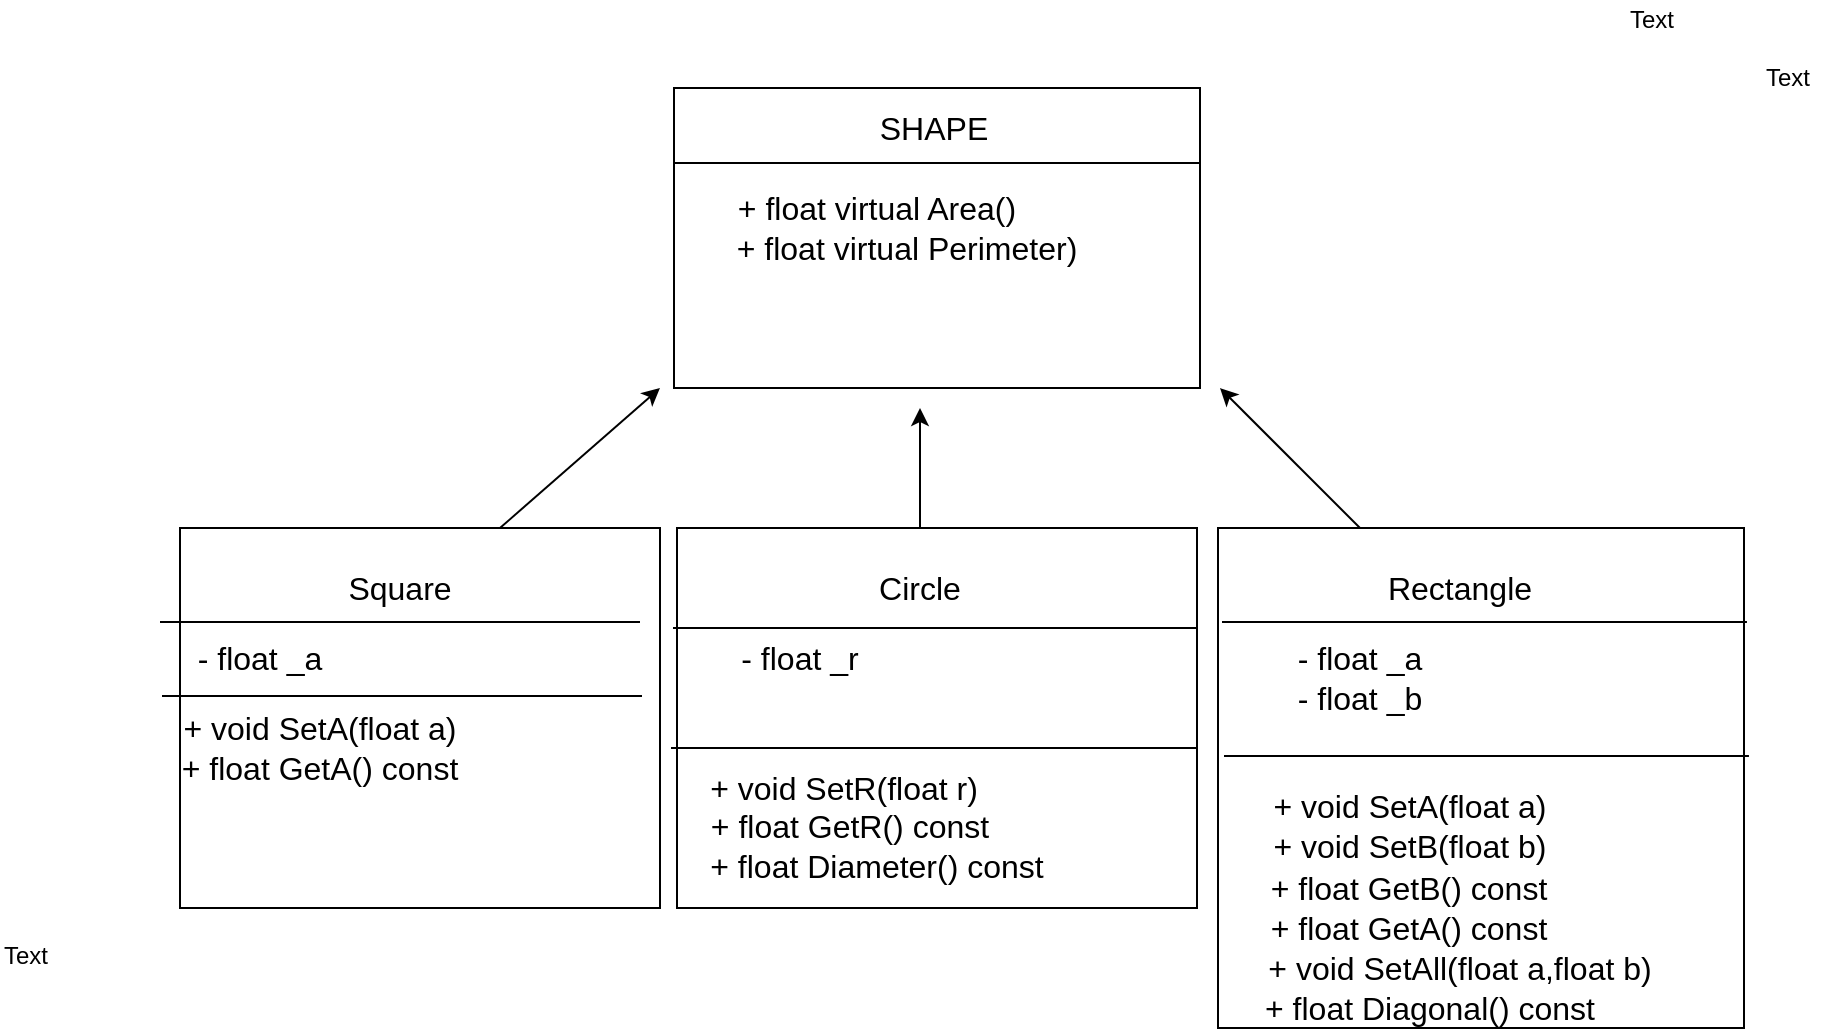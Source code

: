 <mxfile version="12.2.6" type="device" pages="1"><diagram id="4o8jN9kYMP8rrI2zq3pk" name="Page-1"><mxGraphModel dx="2093" dy="1634" grid="1" gridSize="10" guides="1" tooltips="1" connect="1" arrows="1" fold="1" page="1" pageScale="1" pageWidth="827" pageHeight="1169" math="0" shadow="0"><root><mxCell id="0"/><mxCell id="1" parent="0"/><mxCell id="DaUKUBsbbgEdgUTezqmx-1" value="" style="rounded=0;whiteSpace=wrap;html=1;" parent="1" vertex="1"><mxGeometry x="277" y="20" width="263" height="150" as="geometry"/></mxCell><mxCell id="DaUKUBsbbgEdgUTezqmx-2" value="" style="rounded=0;whiteSpace=wrap;html=1;" parent="1" vertex="1"><mxGeometry x="30" y="240" width="240" height="190" as="geometry"/></mxCell><mxCell id="DaUKUBsbbgEdgUTezqmx-3" value="" style="rounded=0;whiteSpace=wrap;html=1;" parent="1" vertex="1"><mxGeometry x="278.5" y="240" width="260" height="190" as="geometry"/></mxCell><mxCell id="DaUKUBsbbgEdgUTezqmx-4" value="" style="rounded=0;whiteSpace=wrap;html=1;" parent="1" vertex="1"><mxGeometry x="549" y="240" width="263" height="250" as="geometry"/></mxCell><mxCell id="DaUKUBsbbgEdgUTezqmx-6" value="" style="endArrow=classic;html=1;" parent="1" edge="1"><mxGeometry width="50" height="50" relative="1" as="geometry"><mxPoint x="400" y="240" as="sourcePoint"/><mxPoint x="400" y="180" as="targetPoint"/></mxGeometry></mxCell><mxCell id="DaUKUBsbbgEdgUTezqmx-7" value="" style="endArrow=classic;html=1;" parent="1" edge="1"><mxGeometry width="50" height="50" relative="1" as="geometry"><mxPoint x="620" y="240" as="sourcePoint"/><mxPoint x="550" y="170" as="targetPoint"/></mxGeometry></mxCell><mxCell id="DaUKUBsbbgEdgUTezqmx-9" value="" style="endArrow=none;html=1;entryX=1;entryY=0.25;entryDx=0;entryDy=0;exitX=0;exitY=0.25;exitDx=0;exitDy=0;" parent="1" source="DaUKUBsbbgEdgUTezqmx-1" target="DaUKUBsbbgEdgUTezqmx-1" edge="1"><mxGeometry width="50" height="50" relative="1" as="geometry"><mxPoint x="20" y="540" as="sourcePoint"/><mxPoint x="70" y="490" as="targetPoint"/></mxGeometry></mxCell><mxCell id="DaUKUBsbbgEdgUTezqmx-12" value="" style="endArrow=none;html=1;exitX=0;exitY=0.25;exitDx=0;exitDy=0;entryX=0.998;entryY=0.2;entryDx=0;entryDy=0;entryPerimeter=0;" parent="1" edge="1"><mxGeometry width="50" height="50" relative="1" as="geometry"><mxPoint x="551" y="287" as="sourcePoint"/><mxPoint x="813.474" y="287" as="targetPoint"/></mxGeometry></mxCell><mxCell id="DaUKUBsbbgEdgUTezqmx-13" value="" style="endArrow=none;html=1;exitX=0;exitY=0.25;exitDx=0;exitDy=0;" parent="1" edge="1"><mxGeometry width="50" height="50" relative="1" as="geometry"><mxPoint x="276.5" y="290" as="sourcePoint"/><mxPoint x="539" y="290" as="targetPoint"/></mxGeometry></mxCell><mxCell id="DaUKUBsbbgEdgUTezqmx-15" value="&lt;font style=&quot;font-size: 16px&quot;&gt;SHAPE&lt;/font&gt;" style="text;html=1;strokeColor=none;fillColor=none;align=center;verticalAlign=middle;whiteSpace=wrap;rounded=0;" parent="1" vertex="1"><mxGeometry x="387" y="30" width="40" height="20" as="geometry"/></mxCell><mxCell id="DaUKUBsbbgEdgUTezqmx-16" value="&lt;font style=&quot;font-size: 16px&quot;&gt;+ float virtual Area()&lt;/font&gt;" style="text;html=1;strokeColor=none;fillColor=none;align=center;verticalAlign=middle;whiteSpace=wrap;rounded=0;" parent="1" vertex="1"><mxGeometry x="287" y="70" width="183" height="20" as="geometry"/></mxCell><mxCell id="DaUKUBsbbgEdgUTezqmx-5" value="" style="endArrow=classic;html=1;" parent="1" edge="1"><mxGeometry width="50" height="50" relative="1" as="geometry"><mxPoint x="190" y="240" as="sourcePoint"/><mxPoint x="270" y="170" as="targetPoint"/></mxGeometry></mxCell><mxCell id="DaUKUBsbbgEdgUTezqmx-23" value="" style="endArrow=none;html=1;exitX=0;exitY=0.25;exitDx=0;exitDy=0;entryX=1;entryY=0.25;entryDx=0;entryDy=0;" parent="1" edge="1"><mxGeometry width="50" height="50" relative="1" as="geometry"><mxPoint x="21" y="324" as="sourcePoint"/><mxPoint x="261" y="324" as="targetPoint"/></mxGeometry></mxCell><mxCell id="DaUKUBsbbgEdgUTezqmx-24" value="&lt;span style=&quot;font-size: 16px&quot;&gt;Square&lt;/span&gt;" style="text;html=1;strokeColor=none;fillColor=none;align=center;verticalAlign=middle;whiteSpace=wrap;rounded=0;" parent="1" vertex="1"><mxGeometry x="90" y="260" width="100" height="20" as="geometry"/></mxCell><mxCell id="DaUKUBsbbgEdgUTezqmx-25" value="&lt;span style=&quot;font-size: 16px&quot;&gt;- float _a&lt;/span&gt;" style="text;html=1;strokeColor=none;fillColor=none;align=center;verticalAlign=middle;whiteSpace=wrap;rounded=0;" parent="1" vertex="1"><mxGeometry x="20" y="295" width="100" height="20" as="geometry"/></mxCell><mxCell id="DaUKUBsbbgEdgUTezqmx-26" value="&lt;span style=&quot;font-size: 16px&quot;&gt;+ void SetA(float a)&lt;/span&gt;" style="text;html=1;strokeColor=none;fillColor=none;align=center;verticalAlign=middle;whiteSpace=wrap;rounded=0;" parent="1" vertex="1"><mxGeometry x="30" y="330" width="140" height="20" as="geometry"/></mxCell><mxCell id="DaUKUBsbbgEdgUTezqmx-27" value="&lt;span style=&quot;font-size: 16px&quot;&gt;+ float GetA() const&lt;/span&gt;" style="text;html=1;strokeColor=none;fillColor=none;align=center;verticalAlign=middle;whiteSpace=wrap;rounded=0;" parent="1" vertex="1"><mxGeometry x="15" y="350" width="170" height="20" as="geometry"/></mxCell><mxCell id="DaUKUBsbbgEdgUTezqmx-28" value="" style="endArrow=none;html=1;exitX=0;exitY=0.25;exitDx=0;exitDy=0;entryX=1;entryY=0.25;entryDx=0;entryDy=0;" parent="1" edge="1"><mxGeometry width="50" height="50" relative="1" as="geometry"><mxPoint x="20" y="287" as="sourcePoint"/><mxPoint x="260" y="287" as="targetPoint"/></mxGeometry></mxCell><mxCell id="DaUKUBsbbgEdgUTezqmx-29" value="&lt;span style=&quot;font-size: 16px&quot;&gt;Circle&lt;/span&gt;" style="text;html=1;strokeColor=none;fillColor=none;align=center;verticalAlign=middle;whiteSpace=wrap;rounded=0;" parent="1" vertex="1"><mxGeometry x="350" y="260" width="100" height="20" as="geometry"/></mxCell><mxCell id="DaUKUBsbbgEdgUTezqmx-30" value="&lt;span style=&quot;font-size: 16px&quot;&gt;+ void SetR(float r)&lt;/span&gt;" style="text;html=1;strokeColor=none;fillColor=none;align=center;verticalAlign=middle;whiteSpace=wrap;rounded=0;" parent="1" vertex="1"><mxGeometry x="292" y="360" width="140" height="20" as="geometry"/></mxCell><mxCell id="DaUKUBsbbgEdgUTezqmx-31" value="" style="endArrow=none;html=1;exitX=0;exitY=0.25;exitDx=0;exitDy=0;" parent="1" edge="1"><mxGeometry width="50" height="50" relative="1" as="geometry"><mxPoint x="275.5" y="350" as="sourcePoint"/><mxPoint x="538" y="350" as="targetPoint"/></mxGeometry></mxCell><mxCell id="DaUKUBsbbgEdgUTezqmx-32" value="&lt;span style=&quot;font-size: 16px&quot;&gt;- float _r&lt;/span&gt;" style="text;html=1;strokeColor=none;fillColor=none;align=center;verticalAlign=middle;whiteSpace=wrap;rounded=0;" parent="1" vertex="1"><mxGeometry x="290" y="295" width="100" height="20" as="geometry"/></mxCell><mxCell id="DaUKUBsbbgEdgUTezqmx-34" value="&lt;span style=&quot;font-size: 16px&quot;&gt;+ float GetR() const&lt;/span&gt;" style="text;html=1;strokeColor=none;fillColor=none;align=center;verticalAlign=middle;whiteSpace=wrap;rounded=0;" parent="1" vertex="1"><mxGeometry x="280" y="379" width="170" height="20" as="geometry"/></mxCell><mxCell id="DaUKUBsbbgEdgUTezqmx-35" value="&lt;span style=&quot;font-size: 16px&quot;&gt;+ float Diameter() const&lt;/span&gt;" style="text;html=1;strokeColor=none;fillColor=none;align=center;verticalAlign=middle;whiteSpace=wrap;rounded=0;" parent="1" vertex="1"><mxGeometry x="287" y="399" width="183" height="20" as="geometry"/></mxCell><mxCell id="DaUKUBsbbgEdgUTezqmx-36" value="" style="endArrow=none;html=1;exitX=0;exitY=0.25;exitDx=0;exitDy=0;entryX=0.998;entryY=0.2;entryDx=0;entryDy=0;entryPerimeter=0;" parent="1" edge="1"><mxGeometry width="50" height="50" relative="1" as="geometry"><mxPoint x="552" y="354" as="sourcePoint"/><mxPoint x="814.474" y="354" as="targetPoint"/></mxGeometry></mxCell><mxCell id="DaUKUBsbbgEdgUTezqmx-37" value="&lt;span style=&quot;font-size: 16px&quot;&gt;Rectangle&lt;/span&gt;" style="text;html=1;strokeColor=none;fillColor=none;align=center;verticalAlign=middle;whiteSpace=wrap;rounded=0;" parent="1" vertex="1"><mxGeometry x="620" y="260" width="100" height="20" as="geometry"/></mxCell><mxCell id="DaUKUBsbbgEdgUTezqmx-38" value="&lt;span style=&quot;font-size: 16px&quot;&gt;- float _a&lt;/span&gt;" style="text;html=1;strokeColor=none;fillColor=none;align=center;verticalAlign=middle;whiteSpace=wrap;rounded=0;" parent="1" vertex="1"><mxGeometry x="570" y="295" width="100" height="20" as="geometry"/></mxCell><mxCell id="DaUKUBsbbgEdgUTezqmx-39" value="&lt;span style=&quot;font-size: 16px&quot;&gt;- float _b&lt;/span&gt;" style="text;html=1;strokeColor=none;fillColor=none;align=center;verticalAlign=middle;whiteSpace=wrap;rounded=0;" parent="1" vertex="1"><mxGeometry x="570" y="315" width="100" height="20" as="geometry"/></mxCell><mxCell id="DaUKUBsbbgEdgUTezqmx-40" value="&lt;span style=&quot;font-size: 16px&quot;&gt;+ void SetA(float a)&lt;/span&gt;" style="text;html=1;strokeColor=none;fillColor=none;align=center;verticalAlign=middle;whiteSpace=wrap;rounded=0;" parent="1" vertex="1"><mxGeometry x="570" y="369" width="150" height="20" as="geometry"/></mxCell><mxCell id="DaUKUBsbbgEdgUTezqmx-41" value="&lt;span style=&quot;font-size: 16px&quot;&gt;+ void SetB(float b)&lt;/span&gt;" style="text;html=1;strokeColor=none;fillColor=none;align=center;verticalAlign=middle;whiteSpace=wrap;rounded=0;" parent="1" vertex="1"><mxGeometry x="570" y="389" width="150" height="20" as="geometry"/></mxCell><mxCell id="DaUKUBsbbgEdgUTezqmx-42" value="&lt;span style=&quot;font-size: 16px&quot;&gt;+ float GetB() const&lt;/span&gt;" style="text;html=1;strokeColor=none;fillColor=none;align=center;verticalAlign=middle;whiteSpace=wrap;rounded=0;" parent="1" vertex="1"><mxGeometry x="549" y="410" width="191" height="20" as="geometry"/></mxCell><mxCell id="DaUKUBsbbgEdgUTezqmx-43" value="&lt;span style=&quot;font-size: 16px&quot;&gt;+ float GetA() const&lt;/span&gt;" style="text;html=1;strokeColor=none;fillColor=none;align=center;verticalAlign=middle;whiteSpace=wrap;rounded=0;" parent="1" vertex="1"><mxGeometry x="549" y="430" width="191" height="20" as="geometry"/></mxCell><mxCell id="DaUKUBsbbgEdgUTezqmx-44" value="&lt;span style=&quot;font-size: 16px&quot;&gt;+ void SetAll(float a,float b)&lt;/span&gt;" style="text;html=1;strokeColor=none;fillColor=none;align=center;verticalAlign=middle;whiteSpace=wrap;rounded=0;" parent="1" vertex="1"><mxGeometry x="570" y="450" width="200" height="20" as="geometry"/></mxCell><mxCell id="DaUKUBsbbgEdgUTezqmx-48" value="&lt;span style=&quot;font-size: 16px&quot;&gt;+ float Diagonal() const&lt;/span&gt;" style="text;html=1;strokeColor=none;fillColor=none;align=center;verticalAlign=middle;whiteSpace=wrap;rounded=0;" parent="1" vertex="1"><mxGeometry x="560" y="470" width="190" height="20" as="geometry"/></mxCell><mxCell id="DaUKUBsbbgEdgUTezqmx-49" value="&lt;font style=&quot;font-size: 16px&quot;&gt;+ float virtual Perimeter)&lt;/font&gt;" style="text;html=1;strokeColor=none;fillColor=none;align=center;verticalAlign=middle;whiteSpace=wrap;rounded=0;" parent="1" vertex="1"><mxGeometry x="287" y="90" width="213" height="20" as="geometry"/></mxCell><mxCell id="6QbbDEawhqFsKjUHcPTH-9" value="Text" style="text;html=1;resizable=0;points=[];autosize=1;align=left;verticalAlign=top;spacingTop=-4;" vertex="1" parent="1"><mxGeometry x="821" y="5" width="40" height="20" as="geometry"/></mxCell><mxCell id="6QbbDEawhqFsKjUHcPTH-10" value="Text" style="text;html=1;resizable=0;points=[];autosize=1;align=left;verticalAlign=top;spacingTop=-4;" vertex="1" parent="1"><mxGeometry x="753" y="-24" width="40" height="20" as="geometry"/></mxCell><mxCell id="6QbbDEawhqFsKjUHcPTH-11" value="Text" style="text;html=1;resizable=0;points=[];autosize=1;align=left;verticalAlign=top;spacingTop=-4;" vertex="1" parent="1"><mxGeometry x="-60" y="444" width="40" height="20" as="geometry"/></mxCell></root></mxGraphModel></diagram></mxfile>